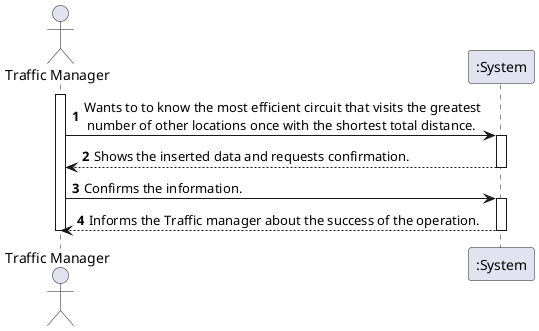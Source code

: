 @startuml
autonumber

actor "Traffic Manager" as TM
participant ":System" as S

activate TM
TM-> S: Wants to to know the most efficient circuit that visits the greatest \n number of other locations once with the shortest total distance.
activate S
S --> TM: Shows the inserted data and requests confirmation.
deactivate S
TM-> S: Confirms the information.
activate S
S --> TM: Informs the Traffic manager about the success of the operation.
deactivate S

deactivate TM
@enduml